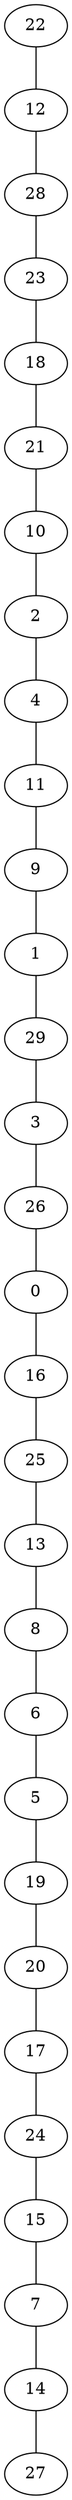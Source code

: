 graph G {
  22;
  12;
  28;
  23;
  18;
  21;
  10;
  2;
  4;
  11;
  9;
  1;
  29;
  3;
  26;
  0;
  16;
  25;
  13;
  8;
  6;
  5;
  19;
  20;
  17;
  24;
  15;
  7;
  14;
  27;
   22 -- 12;
   12 -- 28;
   28 -- 23;
   23 -- 18;
   18 -- 21;
   21 -- 10;
   10 -- 2;
   2 -- 4;
   4 -- 11;
   11 -- 9;
   9 -- 1;
   1 -- 29;
   29 -- 3;
   3 -- 26;
   26 -- 0;
   0 -- 16;
   16 -- 25;
   25 -- 13;
   13 -- 8;
   8 -- 6;
   6 -- 5;
   5 -- 19;
   19 -- 20;
   20 -- 17;
   17 -- 24;
   24 -- 15;
   15 -- 7;
   7 -- 14;
   14 -- 27;
}
